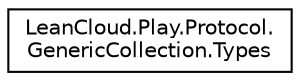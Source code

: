 digraph "Graphical Class Hierarchy"
{
  edge [fontname="Helvetica",fontsize="10",labelfontname="Helvetica",labelfontsize="10"];
  node [fontname="Helvetica",fontsize="10",shape=record];
  rankdir="LR";
  Node1 [label="LeanCloud.Play.Protocol.\lGenericCollection.Types",height=0.2,width=0.4,color="black", fillcolor="white", style="filled",URL="$classLeanCloud_1_1Play_1_1Protocol_1_1GenericCollection_1_1Types.htm",tooltip="Container for nested types declared in the GenericCollection message type."];
}
